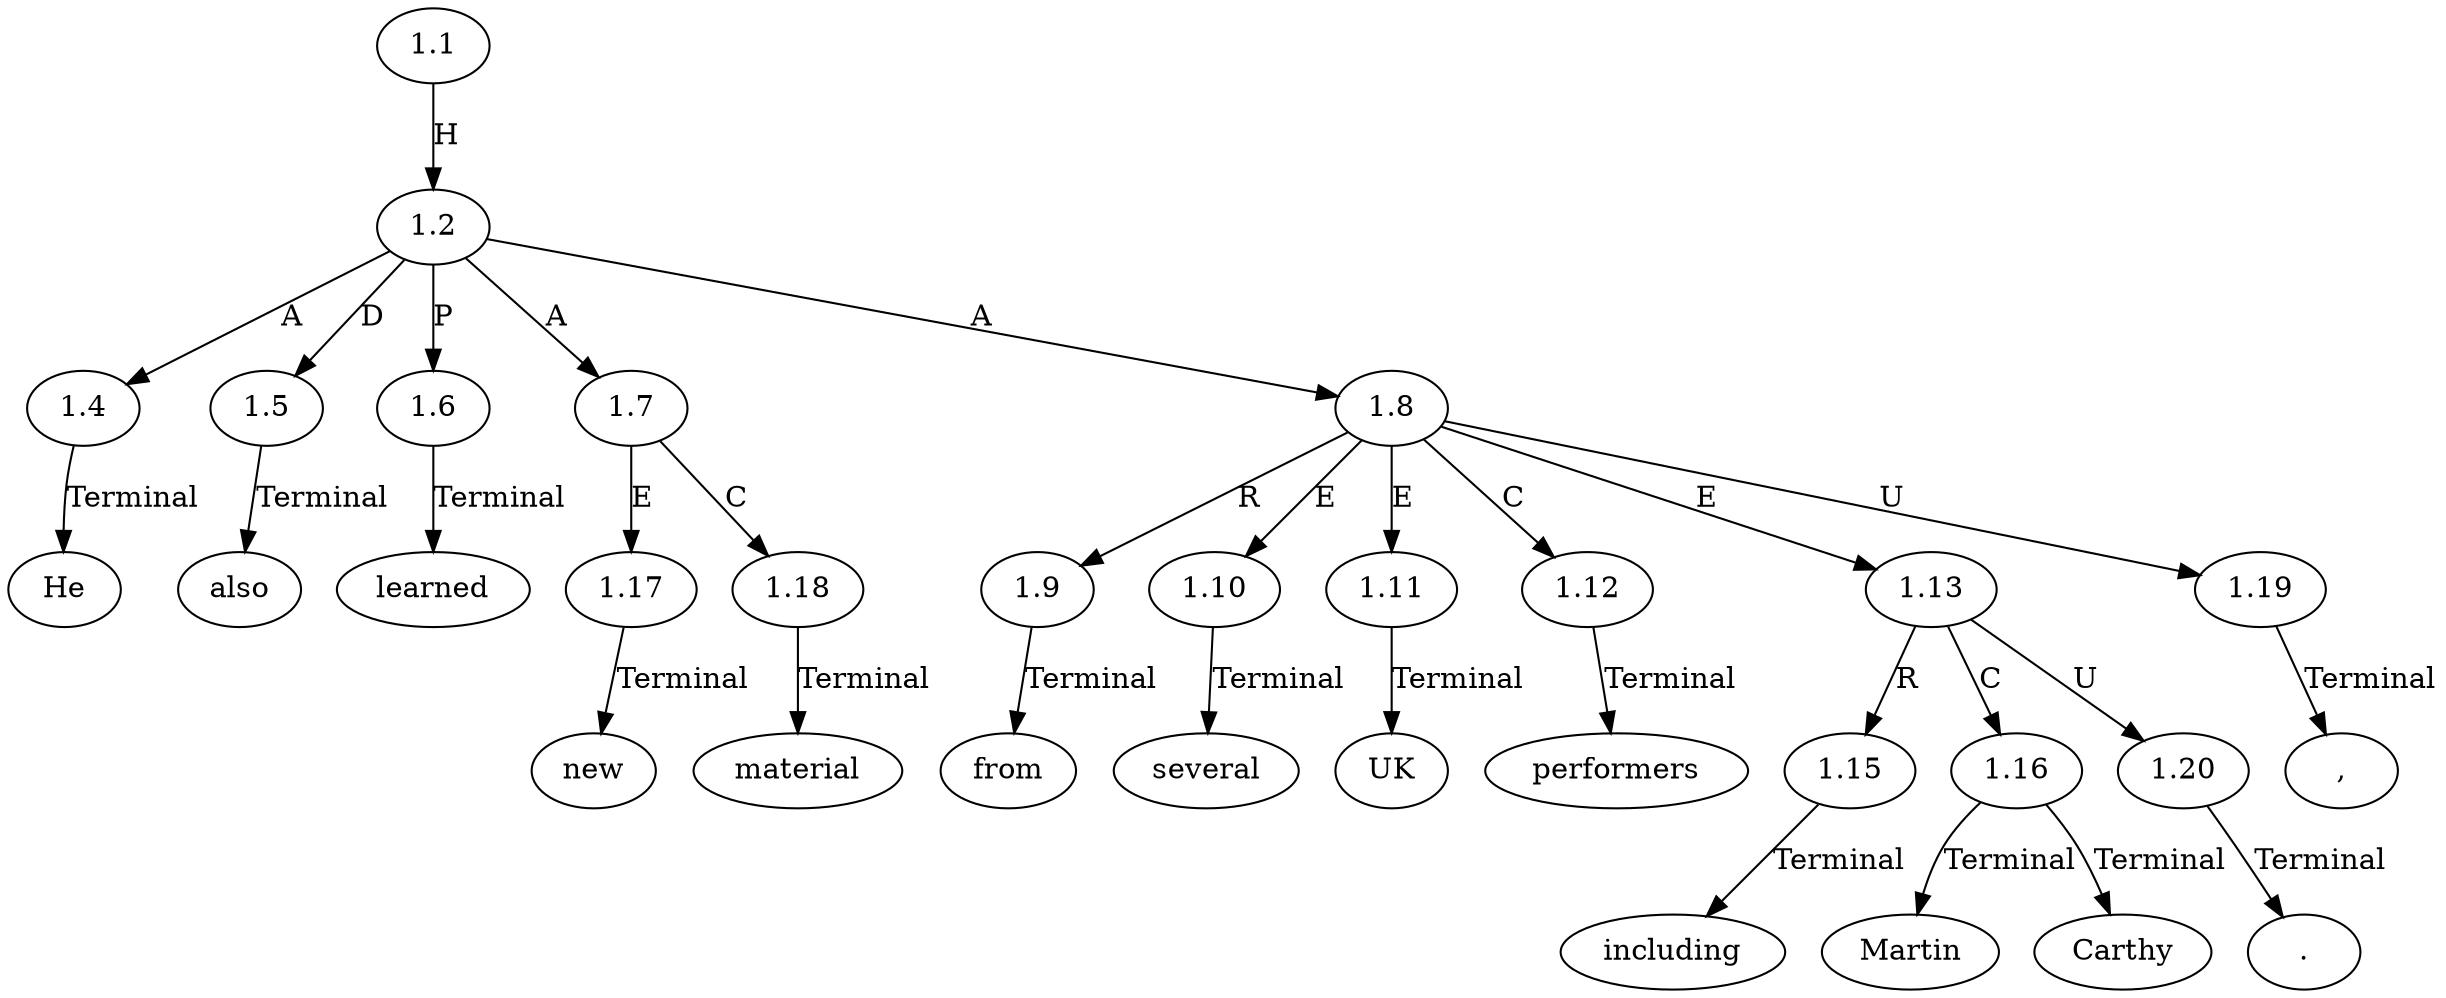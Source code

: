 // Graph
digraph {
	0.1 [label=He ordering=out]
	0.10 [label="," ordering=out]
	0.11 [label=including ordering=out]
	0.12 [label=Martin ordering=out]
	0.13 [label=Carthy ordering=out]
	0.14 [label="." ordering=out]
	0.2 [label=also ordering=out]
	0.3 [label=learned ordering=out]
	0.4 [label=new ordering=out]
	0.5 [label=material ordering=out]
	0.6 [label=from ordering=out]
	0.7 [label=several ordering=out]
	0.8 [label=UK ordering=out]
	0.9 [label=performers ordering=out]
	1.1 [label=1.1 ordering=out]
	1.2 [label=1.2 ordering=out]
	1.4 [label=1.4 ordering=out]
	1.5 [label=1.5 ordering=out]
	1.6 [label=1.6 ordering=out]
	1.7 [label=1.7 ordering=out]
	1.8 [label=1.8 ordering=out]
	1.9 [label=1.9 ordering=out]
	1.10 [label=1.10 ordering=out]
	1.11 [label=1.11 ordering=out]
	1.12 [label=1.12 ordering=out]
	1.13 [label=1.13 ordering=out]
	1.15 [label=1.15 ordering=out]
	1.16 [label=1.16 ordering=out]
	1.17 [label=1.17 ordering=out]
	1.18 [label=1.18 ordering=out]
	1.19 [label=1.19 ordering=out]
	1.20 [label=1.20 ordering=out]
	1.1 -> 1.2 [label=H ordering=out]
	1.2 -> 1.4 [label=A ordering=out]
	1.2 -> 1.5 [label=D ordering=out]
	1.2 -> 1.6 [label=P ordering=out]
	1.2 -> 1.7 [label=A ordering=out]
	1.2 -> 1.8 [label=A ordering=out]
	1.4 -> 0.1 [label=Terminal ordering=out]
	1.5 -> 0.2 [label=Terminal ordering=out]
	1.6 -> 0.3 [label=Terminal ordering=out]
	1.7 -> 1.17 [label=E ordering=out]
	1.7 -> 1.18 [label=C ordering=out]
	1.8 -> 1.9 [label=R ordering=out]
	1.8 -> 1.10 [label=E ordering=out]
	1.8 -> 1.11 [label=E ordering=out]
	1.8 -> 1.12 [label=C ordering=out]
	1.8 -> 1.13 [label=E ordering=out]
	1.8 -> 1.19 [label=U ordering=out]
	1.9 -> 0.6 [label=Terminal ordering=out]
	1.10 -> 0.7 [label=Terminal ordering=out]
	1.11 -> 0.8 [label=Terminal ordering=out]
	1.12 -> 0.9 [label=Terminal ordering=out]
	1.13 -> 1.15 [label=R ordering=out]
	1.13 -> 1.16 [label=C ordering=out]
	1.13 -> 1.20 [label=U ordering=out]
	1.15 -> 0.11 [label=Terminal ordering=out]
	1.16 -> 0.12 [label=Terminal ordering=out]
	1.16 -> 0.13 [label=Terminal ordering=out]
	1.17 -> 0.4 [label=Terminal ordering=out]
	1.18 -> 0.5 [label=Terminal ordering=out]
	1.19 -> 0.10 [label=Terminal ordering=out]
	1.20 -> 0.14 [label=Terminal ordering=out]
}
